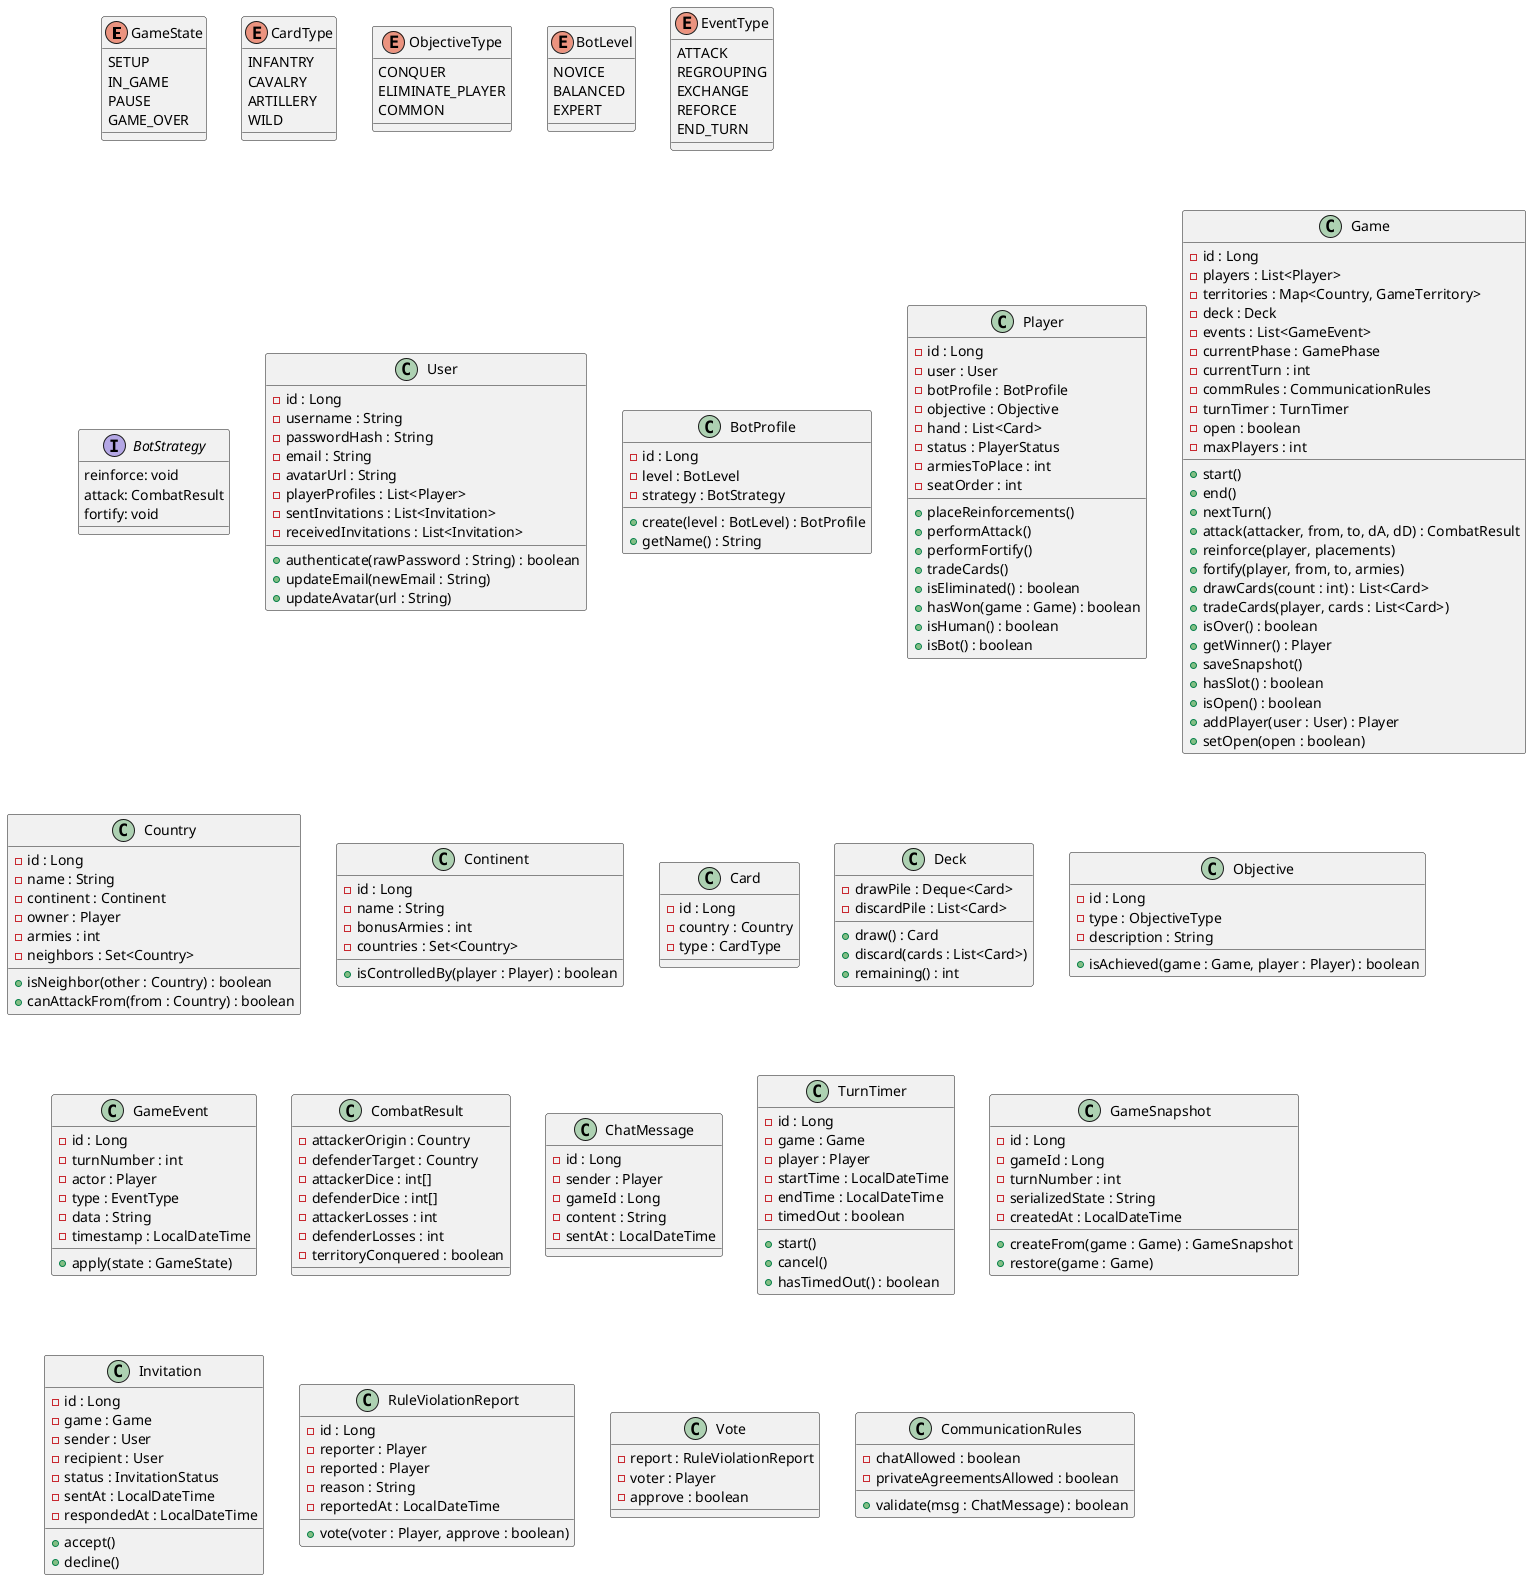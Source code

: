 @startuml
' Define enumeraciones
enum GameState {
  SETUP
  IN_GAME
  PAUSE
  GAME_OVER
}

enum CardType {
  INFANTRY
  CAVALRY
  ARTILLERY
  WILD
}

enum ObjectiveType {
  CONQUER
  ELIMINATE_PLAYER
  COMMON
}

enum BotLevel {
  NOVICE
  BALANCED
  EXPERT
}

enum EventType {
  ATTACK
  REGROUPING
  EXCHANGE
  REFORCE
  END_TURN
}

interface BotStrategy{
  reinforce: void
  attack: CombatResult
  fortify: void
}

class User {
  - id : Long
  - username : String
  - passwordHash : String
  - email : String
  - avatarUrl : String
  - playerProfiles : List<Player>
  - sentInvitations : List<Invitation>
  - receivedInvitations : List<Invitation>

  + authenticate(rawPassword : String) : boolean
  + updateEmail(newEmail : String)
  + updateAvatar(url : String)
}

class BotProfile {
  - id : Long
  - level : BotLevel
  - strategy : BotStrategy

  + create(level : BotLevel) : BotProfile
  + getName() : String
}

class Player {
  - id : Long
  - user : User
  - botProfile : BotProfile
  - objective : Objective
  - hand : List<Card>
  - status : PlayerStatus
  - armiesToPlace : int
  - seatOrder : int

  + placeReinforcements()
  + performAttack()
  + performFortify()
  + tradeCards()
  + isEliminated() : boolean
  + hasWon(game : Game) : boolean
  + isHuman() : boolean
  + isBot() : boolean
}

class Game {
  - id : Long
  - players : List<Player>
  - territories : Map<Country, GameTerritory>
  - deck : Deck
  - events : List<GameEvent>
  - currentPhase : GamePhase
  - currentTurn : int
  - commRules : CommunicationRules
  - turnTimer : TurnTimer
  - open : boolean
  - maxPlayers : int

  + start()
  + end()
  + nextTurn()
  + attack(attacker, from, to, dA, dD) : CombatResult
  + reinforce(player, placements)
  + fortify(player, from, to, armies)
  + drawCards(count : int) : List<Card>
  + tradeCards(player, cards : List<Card>)
  + isOver() : boolean
  + getWinner() : Player
  + saveSnapshot()
  + hasSlot() : boolean
  + isOpen() : boolean
  + addPlayer(user : User) : Player
  + setOpen(open : boolean)
}

class Country {
  - id : Long
  - name : String
  - continent : Continent
  - owner : Player
  - armies : int
  - neighbors : Set<Country>

  + isNeighbor(other : Country) : boolean
  + canAttackFrom(from : Country) : boolean
}

class Continent {
  - id : Long
  - name : String
  - bonusArmies : int
  - countries : Set<Country>

  + isControlledBy(player : Player) : boolean
}

class Card {
  - id : Long
  - country : Country
  - type : CardType
}

class Deck {
  - drawPile : Deque<Card>
  - discardPile : List<Card>

  + draw() : Card
  + discard(cards : List<Card>)
  + remaining() : int
}

class Objective {
  - id : Long
  - type : ObjectiveType
  - description : String

  + isAchieved(game : Game, player : Player) : boolean
}

class GameEvent {
  - id : Long
  - turnNumber : int
  - actor : Player
  - type : EventType
  - data : String
  - timestamp : LocalDateTime

  + apply(state : GameState)
}

class CombatResult {
  - attackerOrigin : Country
  - defenderTarget : Country
  - attackerDice : int[]
  - defenderDice : int[]
  - attackerLosses : int
  - defenderLosses : int
  - territoryConquered : boolean
}

class ChatMessage {
  - id : Long
  - sender : Player
  - gameId : Long
  - content : String
  - sentAt : LocalDateTime
}

class TurnTimer {
  - id : Long
  - game : Game
  - player : Player
  - startTime : LocalDateTime
  - endTime : LocalDateTime
  - timedOut : boolean

  + start()
  + cancel()
  + hasTimedOut() : boolean
}

class GameSnapshot {
  - id : Long
  - gameId : Long
  - turnNumber : int
  - serializedState : String
  - createdAt : LocalDateTime

  + createFrom(game : Game) : GameSnapshot
  + restore(game : Game)
}

class Invitation {
  - id : Long
  - game : Game
  - sender : User
  - recipient : User
  - status : InvitationStatus
  - sentAt : LocalDateTime
  - respondedAt : LocalDateTime

  + accept()
  + decline()
}

class RuleViolationReport {
  - id : Long
  - reporter : Player
  - reported : Player
  - reason : String
  - reportedAt : LocalDateTime

  + vote(voter : Player, approve : boolean)
}

class Vote {
  - report : RuleViolationReport
  - voter : Player
  - approve : boolean
}

class CommunicationRules {
  - chatAllowed : boolean
  - privateAgreementsAllowed : boolean

  + validate(msg : ChatMessage) : boolean
}


@enduml
